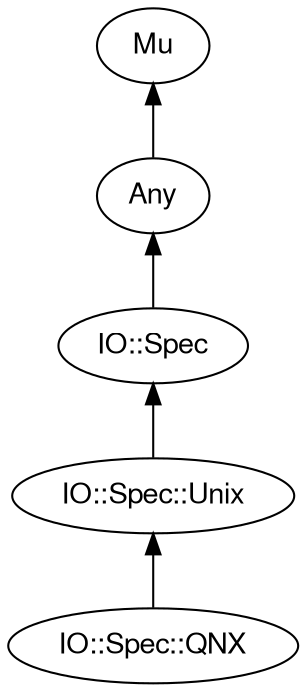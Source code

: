 digraph "raku-type-graph" {
    rankdir=BT;
    splines=polyline;
    overlap=false;

    graph [truecolor=true bgcolor="#FFFFFF"];
    // Types
    "IO::Spec::QNX" [color="#000000", fontcolor="#000000", href="/type/IO::Spec::QNX", fontname="FreeSans"];
    "Mu" [color="#000000", fontcolor="#000000", href="/type/Mu", fontname="FreeSans"];
    "Any" [color="#000000", fontcolor="#000000", href="/type/Any", fontname="FreeSans"];
    "IO::Spec" [color="#000000", fontcolor="#000000", href="/type/IO::Spec", fontname="FreeSans"];
    "IO::Spec::Unix" [color="#000000", fontcolor="#000000", href="/type/IO::Spec::Unix", fontname="FreeSans"];

    // Superclasses
    "IO::Spec::QNX" -> "IO::Spec::Unix" [color="#000000"];
    "Any" -> "Mu" [color="#000000"];
    "IO::Spec" -> "Any" [color="#000000"];
    "IO::Spec::Unix" -> "IO::Spec" [color="#000000"];

    // Roles
}
